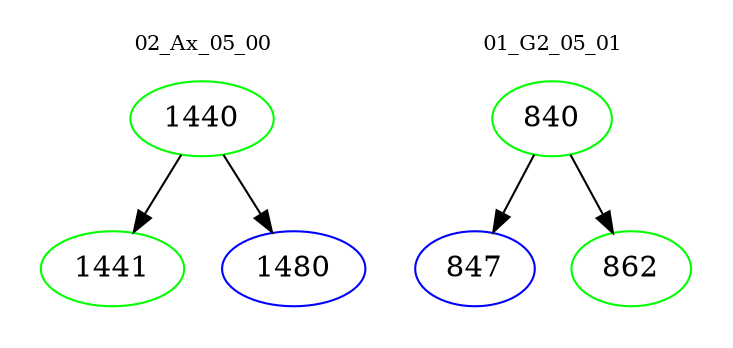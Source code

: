 digraph{
subgraph cluster_0 {
color = white
label = "02_Ax_05_00";
fontsize=10;
T0_1440 [label="1440", color="green"]
T0_1440 -> T0_1441 [color="black"]
T0_1441 [label="1441", color="green"]
T0_1440 -> T0_1480 [color="black"]
T0_1480 [label="1480", color="blue"]
}
subgraph cluster_1 {
color = white
label = "01_G2_05_01";
fontsize=10;
T1_840 [label="840", color="green"]
T1_840 -> T1_847 [color="black"]
T1_847 [label="847", color="blue"]
T1_840 -> T1_862 [color="black"]
T1_862 [label="862", color="green"]
}
}
